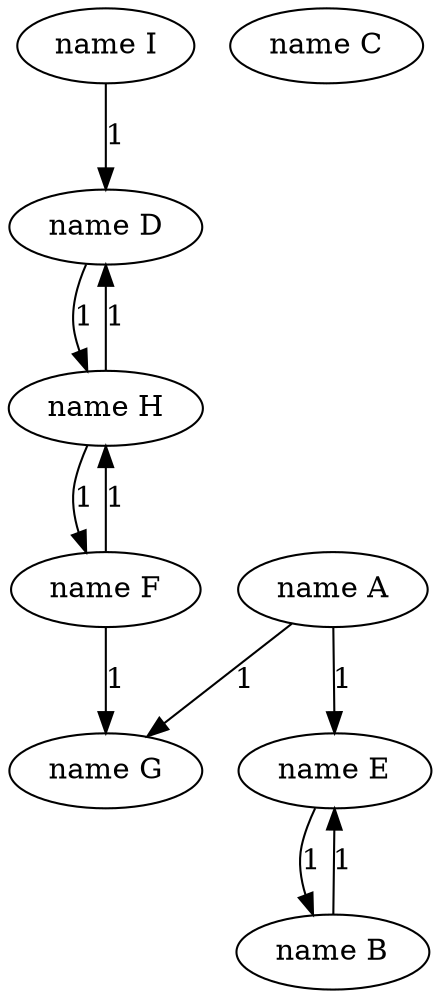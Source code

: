 digraph {
9 [label="name I"];
4 [label="name D"];
8 [label="name H"];
6 [label="name F"];
7 [label="name G"];
1 [label="name A"];
5 [label="name E"];
2 [label="name B"];
3 [label="name C"];
9 -> 4 [label="1"];
4 -> 8 [label="1"];
8 -> 4 [label="1"];
8 -> 6 [label="1"];
6 -> 8 [label="1"];
6 -> 7 [label="1"];
1 -> 7 [label="1"];
1 -> 5 [label="1"];
5 -> 2 [label="1"];
2 -> 5 [label="1"];
}
